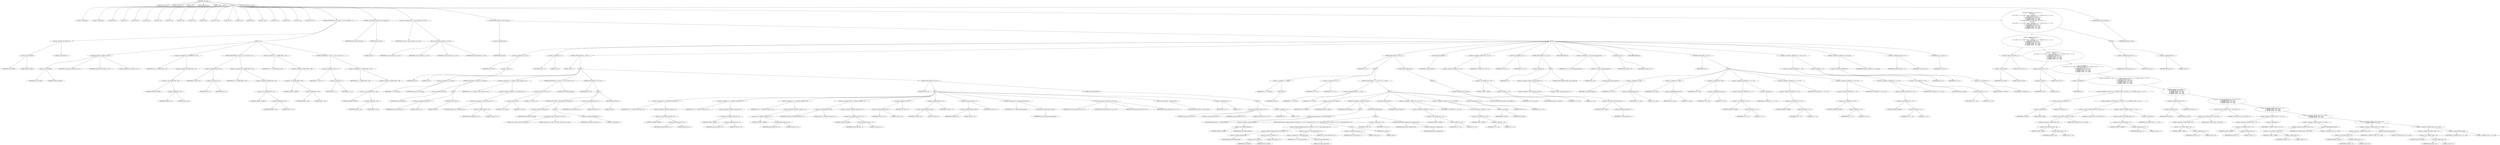 digraph cache_insert {  
"1000121" [label = "(METHOD,cache_insert)" ]
"1000122" [label = "(PARAM,const char *a1)" ]
"1000123" [label = "(PARAM,_DWORD *a2)" ]
"1000124" [label = "(PARAM,int a3)" ]
"1000125" [label = "(PARAM,unsigned int a4)" ]
"1000126" [label = "(PARAM,unsigned __int16 a5)" ]
"1000127" [label = "(BLOCK,,)" ]
"1000128" [label = "(LOCAL,v6: unsigned int)" ]
"1000129" [label = "(LOCAL,v7: unsigned int)" ]
"1000130" [label = "(LOCAL,result: int)" ]
"1000131" [label = "(LOCAL,v9: int)" ]
"1000132" [label = "(LOCAL,v10: int)" ]
"1000133" [label = "(LOCAL,v11: int)" ]
"1000134" [label = "(LOCAL,v12: int)" ]
"1000135" [label = "(LOCAL,v13: int)" ]
"1000136" [label = "(LOCAL,v14: int)" ]
"1000137" [label = "(LOCAL,v15: int)" ]
"1000138" [label = "(LOCAL,v16: int)" ]
"1000139" [label = "(LOCAL,v17: size_t)" ]
"1000140" [label = "(LOCAL,v18: int)" ]
"1000141" [label = "(LOCAL,v19: int)" ]
"1000142" [label = "(LOCAL,v20: int)" ]
"1000143" [label = "(LOCAL,v21: char *)" ]
"1000144" [label = "(LOCAL,v22: int)" ]
"1000145" [label = "(LOCAL,v23: int)" ]
"1000146" [label = "(LOCAL,v24: int)" ]
"1000147" [label = "(LOCAL,v26: int [ 4 ])" ]
"1000148" [label = "(CONTROL_STRUCTURE,if ( (a5 & 0x980) != 0 ),if ( (a5 & 0x980) != 0 ))" ]
"1000149" [label = "(<operator>.notEquals,(a5 & 0x980) != 0)" ]
"1000150" [label = "(<operator>.and,a5 & 0x980)" ]
"1000151" [label = "(IDENTIFIER,a5,a5 & 0x980)" ]
"1000152" [label = "(LITERAL,0x980,a5 & 0x980)" ]
"1000153" [label = "(LITERAL,0,(a5 & 0x980) != 0)" ]
"1000154" [label = "(BLOCK,,)" ]
"1000155" [label = "(log_query,log_query(a5 | 0x10000, a1, a2, 0))" ]
"1000156" [label = "(<operator>.or,a5 | 0x10000)" ]
"1000157" [label = "(IDENTIFIER,a5,a5 | 0x10000)" ]
"1000158" [label = "(LITERAL,0x10000,a5 | 0x10000)" ]
"1000159" [label = "(IDENTIFIER,a1,log_query(a5 | 0x10000, a1, a2, 0))" ]
"1000160" [label = "(IDENTIFIER,a2,log_query(a5 | 0x10000, a1, a2, 0))" ]
"1000161" [label = "(LITERAL,0,log_query(a5 | 0x10000, a1, a2, 0))" ]
"1000162" [label = "(<operator>.assignment,v6 = *(_DWORD *)(fbss + 252))" ]
"1000163" [label = "(IDENTIFIER,v6,v6 = *(_DWORD *)(fbss + 252))" ]
"1000164" [label = "(<operator>.indirection,*(_DWORD *)(fbss + 252))" ]
"1000165" [label = "(<operator>.cast,(_DWORD *)(fbss + 252))" ]
"1000166" [label = "(UNKNOWN,_DWORD *,_DWORD *)" ]
"1000167" [label = "(<operator>.addition,fbss + 252)" ]
"1000168" [label = "(IDENTIFIER,fbss,fbss + 252)" ]
"1000169" [label = "(LITERAL,252,fbss + 252)" ]
"1000170" [label = "(CONTROL_STRUCTURE,if ( v6 && v6 < a4 ),if ( v6 && v6 < a4 ))" ]
"1000171" [label = "(<operator>.logicalAnd,v6 && v6 < a4)" ]
"1000172" [label = "(IDENTIFIER,v6,v6 && v6 < a4)" ]
"1000173" [label = "(<operator>.lessThan,v6 < a4)" ]
"1000174" [label = "(IDENTIFIER,v6,v6 < a4)" ]
"1000175" [label = "(IDENTIFIER,a4,v6 < a4)" ]
"1000176" [label = "(<operator>.assignment,a4 = *(_DWORD *)(fbss + 252))" ]
"1000177" [label = "(IDENTIFIER,a4,a4 = *(_DWORD *)(fbss + 252))" ]
"1000178" [label = "(<operator>.indirection,*(_DWORD *)(fbss + 252))" ]
"1000179" [label = "(<operator>.cast,(_DWORD *)(fbss + 252))" ]
"1000180" [label = "(UNKNOWN,_DWORD *,_DWORD *)" ]
"1000181" [label = "(<operator>.addition,fbss + 252)" ]
"1000182" [label = "(IDENTIFIER,fbss,fbss + 252)" ]
"1000183" [label = "(LITERAL,252,fbss + 252)" ]
"1000184" [label = "(<operator>.assignment,v7 = *(_DWORD *)(fbss + 248))" ]
"1000185" [label = "(IDENTIFIER,v7,v7 = *(_DWORD *)(fbss + 248))" ]
"1000186" [label = "(<operator>.indirection,*(_DWORD *)(fbss + 248))" ]
"1000187" [label = "(<operator>.cast,(_DWORD *)(fbss + 248))" ]
"1000188" [label = "(UNKNOWN,_DWORD *,_DWORD *)" ]
"1000189" [label = "(<operator>.addition,fbss + 248)" ]
"1000190" [label = "(IDENTIFIER,fbss,fbss + 248)" ]
"1000191" [label = "(LITERAL,248,fbss + 248)" ]
"1000192" [label = "(CONTROL_STRUCTURE,if ( v7 && a4 < v7 ),if ( v7 && a4 < v7 ))" ]
"1000193" [label = "(<operator>.logicalAnd,v7 && a4 < v7)" ]
"1000194" [label = "(IDENTIFIER,v7,v7 && a4 < v7)" ]
"1000195" [label = "(<operator>.lessThan,a4 < v7)" ]
"1000196" [label = "(IDENTIFIER,a4,a4 < v7)" ]
"1000197" [label = "(IDENTIFIER,v7,a4 < v7)" ]
"1000198" [label = "(<operator>.assignment,a4 = *(_DWORD *)(fbss + 248))" ]
"1000199" [label = "(IDENTIFIER,a4,a4 = *(_DWORD *)(fbss + 248))" ]
"1000200" [label = "(<operator>.indirection,*(_DWORD *)(fbss + 248))" ]
"1000201" [label = "(<operator>.cast,(_DWORD *)(fbss + 248))" ]
"1000202" [label = "(UNKNOWN,_DWORD *,_DWORD *)" ]
"1000203" [label = "(<operator>.addition,fbss + 248)" ]
"1000204" [label = "(IDENTIFIER,fbss,fbss + 248)" ]
"1000205" [label = "(LITERAL,248,fbss + 248)" ]
"1000206" [label = "(CONTROL_STRUCTURE,if ( insert_error ),if ( insert_error ))" ]
"1000207" [label = "(IDENTIFIER,insert_error,if ( insert_error ))" ]
"1000208" [label = "(RETURN,return 0;,return 0;)" ]
"1000209" [label = "(LITERAL,0,return 0;)" ]
"1000210" [label = "(<operator>.assignment,result = cache_scan_free(a1, a2, a3, a5))" ]
"1000211" [label = "(IDENTIFIER,result,result = cache_scan_free(a1, a2, a3, a5))" ]
"1000212" [label = "(cache_scan_free,cache_scan_free(a1, a2, a3, a5))" ]
"1000213" [label = "(IDENTIFIER,a1,cache_scan_free(a1, a2, a3, a5))" ]
"1000214" [label = "(IDENTIFIER,a2,cache_scan_free(a1, a2, a3, a5))" ]
"1000215" [label = "(IDENTIFIER,a3,cache_scan_free(a1, a2, a3, a5))" ]
"1000216" [label = "(IDENTIFIER,a5,cache_scan_free(a1, a2, a3, a5))" ]
"1000217" [label = "(CONTROL_STRUCTURE,if ( !result ),if ( !result ))" ]
"1000218" [label = "(<operator>.logicalNot,!result)" ]
"1000219" [label = "(IDENTIFIER,result,!result)" ]
"1000220" [label = "(BLOCK,,)" ]
"1000221" [label = "(<operator>.assignment,v9 = a5 & 4)" ]
"1000222" [label = "(IDENTIFIER,v9,v9 = a5 & 4)" ]
"1000223" [label = "(<operator>.and,a5 & 4)" ]
"1000224" [label = "(IDENTIFIER,a5,a5 & 4)" ]
"1000225" [label = "(LITERAL,4,a5 & 4)" ]
"1000226" [label = "(<operator>.assignment,v10 = 0)" ]
"1000227" [label = "(IDENTIFIER,v10,v10 = 0)" ]
"1000228" [label = "(LITERAL,0,v10 = 0)" ]
"1000229" [label = "(CONTROL_STRUCTURE,while ( 1 ),while ( 1 ))" ]
"1000230" [label = "(LITERAL,1,while ( 1 ))" ]
"1000231" [label = "(BLOCK,,)" ]
"1000232" [label = "(<operator>.assignment,v11 = cache_tail)" ]
"1000233" [label = "(IDENTIFIER,v11,v11 = cache_tail)" ]
"1000234" [label = "(IDENTIFIER,cache_tail,v11 = cache_tail)" ]
"1000235" [label = "(CONTROL_STRUCTURE,if ( !cache_tail ),if ( !cache_tail ))" ]
"1000236" [label = "(<operator>.logicalNot,!cache_tail)" ]
"1000237" [label = "(IDENTIFIER,cache_tail,!cache_tail)" ]
"1000238" [label = "(BLOCK,,)" ]
"1000239" [label = "(<operator>.assignment,insert_error = 1)" ]
"1000240" [label = "(IDENTIFIER,insert_error,insert_error = 1)" ]
"1000241" [label = "(LITERAL,1,insert_error = 1)" ]
"1000242" [label = "(RETURN,return 0;,return 0;)" ]
"1000243" [label = "(LITERAL,0,return 0;)" ]
"1000244" [label = "(<operator>.assignment,v12 = *(unsigned __int16 *)(cache_tail + 36))" ]
"1000245" [label = "(IDENTIFIER,v12,v12 = *(unsigned __int16 *)(cache_tail + 36))" ]
"1000246" [label = "(<operator>.indirection,*(unsigned __int16 *)(cache_tail + 36))" ]
"1000247" [label = "(<operator>.cast,(unsigned __int16 *)(cache_tail + 36))" ]
"1000248" [label = "(UNKNOWN,unsigned __int16 *,unsigned __int16 *)" ]
"1000249" [label = "(<operator>.addition,cache_tail + 36)" ]
"1000250" [label = "(IDENTIFIER,cache_tail,cache_tail + 36)" ]
"1000251" [label = "(LITERAL,36,cache_tail + 36)" ]
"1000252" [label = "(CONTROL_STRUCTURE,if ( (v12 & 0xC) == 0 ),if ( (v12 & 0xC) == 0 ))" ]
"1000253" [label = "(<operator>.equals,(v12 & 0xC) == 0)" ]
"1000254" [label = "(<operator>.and,v12 & 0xC)" ]
"1000255" [label = "(IDENTIFIER,v12,v12 & 0xC)" ]
"1000256" [label = "(LITERAL,0xC,v12 & 0xC)" ]
"1000257" [label = "(LITERAL,0,(v12 & 0xC) == 0)" ]
"1000258" [label = "(CONTROL_STRUCTURE,break;,break;)" ]
"1000259" [label = "(CONTROL_STRUCTURE,if ( v10 ),if ( v10 ))" ]
"1000260" [label = "(IDENTIFIER,v10,if ( v10 ))" ]
"1000261" [label = "(BLOCK,,)" ]
"1000262" [label = "(CONTROL_STRUCTURE,if ( !warned_8286 ),if ( !warned_8286 ))" ]
"1000263" [label = "(<operator>.logicalNot,!warned_8286)" ]
"1000264" [label = "(IDENTIFIER,warned_8286,!warned_8286)" ]
"1000265" [label = "(BLOCK,,)" ]
"1000266" [label = "(my_syslog,my_syslog(3, \"Internal error in cache.\"))" ]
"1000267" [label = "(LITERAL,3,my_syslog(3, \"Internal error in cache.\"))" ]
"1000268" [label = "(LITERAL,\"Internal error in cache.\",my_syslog(3, \"Internal error in cache.\"))" ]
"1000269" [label = "(<operator>.assignment,warned_8286 = 1)" ]
"1000270" [label = "(IDENTIFIER,warned_8286,warned_8286 = 1)" ]
"1000271" [label = "(LITERAL,1,warned_8286 = 1)" ]
"1000272" [label = "(<operator>.assignment,insert_error = 1)" ]
"1000273" [label = "(IDENTIFIER,insert_error,insert_error = 1)" ]
"1000274" [label = "(LITERAL,1,insert_error = 1)" ]
"1000275" [label = "(RETURN,return 0;,return 0;)" ]
"1000276" [label = "(LITERAL,0,return 0;)" ]
"1000277" [label = "(CONTROL_STRUCTURE,if ( v9 ),if ( v9 ))" ]
"1000278" [label = "(IDENTIFIER,v9,if ( v9 ))" ]
"1000279" [label = "(BLOCK,,)" ]
"1000280" [label = "(<operator>.assignment,v13 = *(_DWORD *)(cache_tail + 16))" ]
"1000281" [label = "(IDENTIFIER,v13,v13 = *(_DWORD *)(cache_tail + 16))" ]
"1000282" [label = "(<operator>.indirection,*(_DWORD *)(cache_tail + 16))" ]
"1000283" [label = "(<operator>.cast,(_DWORD *)(cache_tail + 16))" ]
"1000284" [label = "(UNKNOWN,_DWORD *,_DWORD *)" ]
"1000285" [label = "(<operator>.addition,cache_tail + 16)" ]
"1000286" [label = "(IDENTIFIER,cache_tail,cache_tail + 16)" ]
"1000287" [label = "(LITERAL,16,cache_tail + 16)" ]
"1000288" [label = "(<operator>.assignment,v14 = *(_DWORD *)(cache_tail + 20))" ]
"1000289" [label = "(IDENTIFIER,v14,v14 = *(_DWORD *)(cache_tail + 20))" ]
"1000290" [label = "(<operator>.indirection,*(_DWORD *)(cache_tail + 20))" ]
"1000291" [label = "(<operator>.cast,(_DWORD *)(cache_tail + 20))" ]
"1000292" [label = "(UNKNOWN,_DWORD *,_DWORD *)" ]
"1000293" [label = "(<operator>.addition,cache_tail + 20)" ]
"1000294" [label = "(IDENTIFIER,cache_tail,cache_tail + 20)" ]
"1000295" [label = "(LITERAL,20,cache_tail + 20)" ]
"1000296" [label = "(<operator>.assignment,v15 = *(_DWORD *)(cache_tail + 24))" ]
"1000297" [label = "(IDENTIFIER,v15,v15 = *(_DWORD *)(cache_tail + 24))" ]
"1000298" [label = "(<operator>.indirection,*(_DWORD *)(cache_tail + 24))" ]
"1000299" [label = "(<operator>.cast,(_DWORD *)(cache_tail + 24))" ]
"1000300" [label = "(UNKNOWN,_DWORD *,_DWORD *)" ]
"1000301" [label = "(<operator>.addition,cache_tail + 24)" ]
"1000302" [label = "(IDENTIFIER,cache_tail,cache_tail + 24)" ]
"1000303" [label = "(LITERAL,24,cache_tail + 24)" ]
"1000304" [label = "(<operator>.assignment,v26[0] = *(_DWORD *)(cache_tail + 12))" ]
"1000305" [label = "(<operator>.indirectIndexAccess,v26[0])" ]
"1000306" [label = "(IDENTIFIER,v26,v26[0] = *(_DWORD *)(cache_tail + 12))" ]
"1000307" [label = "(LITERAL,0,v26[0] = *(_DWORD *)(cache_tail + 12))" ]
"1000308" [label = "(<operator>.indirection,*(_DWORD *)(cache_tail + 12))" ]
"1000309" [label = "(<operator>.cast,(_DWORD *)(cache_tail + 12))" ]
"1000310" [label = "(UNKNOWN,_DWORD *,_DWORD *)" ]
"1000311" [label = "(<operator>.addition,cache_tail + 12)" ]
"1000312" [label = "(IDENTIFIER,cache_tail,cache_tail + 12)" ]
"1000313" [label = "(LITERAL,12,cache_tail + 12)" ]
"1000314" [label = "(<operator>.assignment,v26[1] = v13)" ]
"1000315" [label = "(<operator>.indirectIndexAccess,v26[1])" ]
"1000316" [label = "(IDENTIFIER,v26,v26[1] = v13)" ]
"1000317" [label = "(LITERAL,1,v26[1] = v13)" ]
"1000318" [label = "(IDENTIFIER,v13,v26[1] = v13)" ]
"1000319" [label = "(<operator>.assignment,v26[2] = v14)" ]
"1000320" [label = "(<operator>.indirectIndexAccess,v26[2])" ]
"1000321" [label = "(IDENTIFIER,v26,v26[2] = v14)" ]
"1000322" [label = "(LITERAL,2,v26[2] = v14)" ]
"1000323" [label = "(IDENTIFIER,v14,v26[2] = v14)" ]
"1000324" [label = "(<operator>.assignment,v26[3] = v15)" ]
"1000325" [label = "(<operator>.indirectIndexAccess,v26[3])" ]
"1000326" [label = "(IDENTIFIER,v26,v26[3] = v15)" ]
"1000327" [label = "(LITERAL,3,v26[3] = v15)" ]
"1000328" [label = "(IDENTIFIER,v15,v26[3] = v15)" ]
"1000329" [label = "(<operator>.assignment,v16 = cache_get_name(cache_tail))" ]
"1000330" [label = "(IDENTIFIER,v16,v16 = cache_get_name(cache_tail))" ]
"1000331" [label = "(cache_get_name,cache_get_name(cache_tail))" ]
"1000332" [label = "(IDENTIFIER,cache_tail,cache_get_name(cache_tail))" ]
"1000333" [label = "(cache_scan_free,cache_scan_free(v16, v26, a3, v12))" ]
"1000334" [label = "(IDENTIFIER,v16,cache_scan_free(v16, v26, a3, v12))" ]
"1000335" [label = "(IDENTIFIER,v26,cache_scan_free(v16, v26, a3, v12))" ]
"1000336" [label = "(IDENTIFIER,a3,cache_scan_free(v16, v26, a3, v12))" ]
"1000337" [label = "(IDENTIFIER,v12,cache_scan_free(v16, v26, a3, v12))" ]
"1000338" [label = "(<operator>.preIncrement,++cache_live_freed)" ]
"1000339" [label = "(IDENTIFIER,cache_live_freed,++cache_live_freed)" ]
"1000340" [label = "(<operator>.assignment,v10 = 1)" ]
"1000341" [label = "(IDENTIFIER,v10,v10 = 1)" ]
"1000342" [label = "(LITERAL,1,v10 = 1)" ]
"1000343" [label = "(CONTROL_STRUCTURE,else,else)" ]
"1000344" [label = "(BLOCK,,)" ]
"1000345" [label = "(cache_scan_free,cache_scan_free(0, 0, a3, 0))" ]
"1000346" [label = "(LITERAL,0,cache_scan_free(0, 0, a3, 0))" ]
"1000347" [label = "(LITERAL,0,cache_scan_free(0, 0, a3, 0))" ]
"1000348" [label = "(IDENTIFIER,a3,cache_scan_free(0, 0, a3, 0))" ]
"1000349" [label = "(LITERAL,0,cache_scan_free(0, 0, a3, 0))" ]
"1000350" [label = "(<operator>.assignment,v9 = 1)" ]
"1000351" [label = "(IDENTIFIER,v9,v9 = 1)" ]
"1000352" [label = "(LITERAL,1,v9 = 1)" ]
"1000353" [label = "(CONTROL_STRUCTURE,if ( a1 ),if ( a1 ))" ]
"1000354" [label = "(IDENTIFIER,a1,if ( a1 ))" ]
"1000355" [label = "(BLOCK,,)" ]
"1000356" [label = "(<operator>.assignment,v17 = strlen(a1))" ]
"1000357" [label = "(IDENTIFIER,v17,v17 = strlen(a1))" ]
"1000358" [label = "(strlen,strlen(a1))" ]
"1000359" [label = "(IDENTIFIER,a1,strlen(a1))" ]
"1000360" [label = "(<operator>.assignment,v18 = v11)" ]
"1000361" [label = "(IDENTIFIER,v18,v18 = v11)" ]
"1000362" [label = "(IDENTIFIER,v11,v18 = v11)" ]
"1000363" [label = "(CONTROL_STRUCTURE,if ( v17 >= 0x32 ),if ( v17 >= 0x32 ))" ]
"1000364" [label = "(<operator>.greaterEqualsThan,v17 >= 0x32)" ]
"1000365" [label = "(IDENTIFIER,v17,v17 >= 0x32)" ]
"1000366" [label = "(LITERAL,0x32,v17 >= 0x32)" ]
"1000367" [label = "(BLOCK,,)" ]
"1000368" [label = "(<operator>.assignment,v19 = big_free)" ]
"1000369" [label = "(IDENTIFIER,v19,v19 = big_free)" ]
"1000370" [label = "(IDENTIFIER,big_free,v19 = big_free)" ]
"1000371" [label = "(CONTROL_STRUCTURE,if ( big_free ),if ( big_free ))" ]
"1000372" [label = "(IDENTIFIER,big_free,if ( big_free ))" ]
"1000373" [label = "(BLOCK,,)" ]
"1000374" [label = "(<operator>.assignment,big_free = *(_DWORD *)big_free)" ]
"1000375" [label = "(IDENTIFIER,big_free,big_free = *(_DWORD *)big_free)" ]
"1000376" [label = "(<operator>.indirection,*(_DWORD *)big_free)" ]
"1000377" [label = "(<operator>.cast,(_DWORD *)big_free)" ]
"1000378" [label = "(UNKNOWN,_DWORD *,_DWORD *)" ]
"1000379" [label = "(IDENTIFIER,big_free,(_DWORD *)big_free)" ]
"1000380" [label = "(CONTROL_STRUCTURE,else,else)" ]
"1000381" [label = "(BLOCK,,)" ]
"1000382" [label = "(CONTROL_STRUCTURE,if ( !bignames_left && (a5 & 0x5000) == 0 || (v19 = whine_malloc(1028)) == 0 ),if ( !bignames_left && (a5 & 0x5000) == 0 || (v19 = whine_malloc(1028)) == 0 ))" ]
"1000383" [label = "(<operator>.logicalOr,!bignames_left && (a5 & 0x5000) == 0 || (v19 = whine_malloc(1028)) == 0)" ]
"1000384" [label = "(<operator>.logicalAnd,!bignames_left && (a5 & 0x5000) == 0)" ]
"1000385" [label = "(<operator>.logicalNot,!bignames_left)" ]
"1000386" [label = "(IDENTIFIER,bignames_left,!bignames_left)" ]
"1000387" [label = "(<operator>.equals,(a5 & 0x5000) == 0)" ]
"1000388" [label = "(<operator>.and,a5 & 0x5000)" ]
"1000389" [label = "(IDENTIFIER,a5,a5 & 0x5000)" ]
"1000390" [label = "(LITERAL,0x5000,a5 & 0x5000)" ]
"1000391" [label = "(LITERAL,0,(a5 & 0x5000) == 0)" ]
"1000392" [label = "(<operator>.equals,(v19 = whine_malloc(1028)) == 0)" ]
"1000393" [label = "(<operator>.assignment,v19 = whine_malloc(1028))" ]
"1000394" [label = "(IDENTIFIER,v19,v19 = whine_malloc(1028))" ]
"1000395" [label = "(whine_malloc,whine_malloc(1028))" ]
"1000396" [label = "(LITERAL,1028,whine_malloc(1028))" ]
"1000397" [label = "(LITERAL,0,(v19 = whine_malloc(1028)) == 0)" ]
"1000398" [label = "(BLOCK,,)" ]
"1000399" [label = "(<operator>.assignment,insert_error = 1)" ]
"1000400" [label = "(IDENTIFIER,insert_error,insert_error = 1)" ]
"1000401" [label = "(LITERAL,1,insert_error = 1)" ]
"1000402" [label = "(RETURN,return 0;,return 0;)" ]
"1000403" [label = "(LITERAL,0,return 0;)" ]
"1000404" [label = "(<operator>.assignment,v18 = v11)" ]
"1000405" [label = "(IDENTIFIER,v18,v18 = v11)" ]
"1000406" [label = "(IDENTIFIER,v11,v18 = v11)" ]
"1000407" [label = "(CONTROL_STRUCTURE,if ( bignames_left ),if ( bignames_left ))" ]
"1000408" [label = "(IDENTIFIER,bignames_left,if ( bignames_left ))" ]
"1000409" [label = "(<operator>.preDecrement,--bignames_left)" ]
"1000410" [label = "(IDENTIFIER,bignames_left,--bignames_left)" ]
"1000411" [label = "(cache_unlink,cache_unlink(v18))" ]
"1000412" [label = "(IDENTIFIER,v18,cache_unlink(v18))" ]
"1000413" [label = "(<operator>.assignment,*(_DWORD *)(v11 + 40) = v19)" ]
"1000414" [label = "(<operator>.indirection,*(_DWORD *)(v11 + 40))" ]
"1000415" [label = "(<operator>.cast,(_DWORD *)(v11 + 40))" ]
"1000416" [label = "(UNKNOWN,_DWORD *,_DWORD *)" ]
"1000417" [label = "(<operator>.addition,v11 + 40)" ]
"1000418" [label = "(IDENTIFIER,v11,v11 + 40)" ]
"1000419" [label = "(LITERAL,40,v11 + 40)" ]
"1000420" [label = "(IDENTIFIER,v19,*(_DWORD *)(v11 + 40) = v19)" ]
"1000421" [label = "(<operator>.assignment,*(_WORD *)(v11 + 36) = a5 | 0x200)" ]
"1000422" [label = "(<operator>.indirection,*(_WORD *)(v11 + 36))" ]
"1000423" [label = "(<operator>.cast,(_WORD *)(v11 + 36))" ]
"1000424" [label = "(UNKNOWN,_WORD *,_WORD *)" ]
"1000425" [label = "(<operator>.addition,v11 + 36)" ]
"1000426" [label = "(IDENTIFIER,v11,v11 + 36)" ]
"1000427" [label = "(LITERAL,36,v11 + 36)" ]
"1000428" [label = "(<operator>.or,a5 | 0x200)" ]
"1000429" [label = "(IDENTIFIER,a5,a5 | 0x200)" ]
"1000430" [label = "(LITERAL,0x200,a5 | 0x200)" ]
"1000431" [label = "(<operator>.assignment,v20 = v11)" ]
"1000432" [label = "(IDENTIFIER,v20,v20 = v11)" ]
"1000433" [label = "(IDENTIFIER,v11,v20 = v11)" ]
"1000434" [label = "(CONTROL_STRUCTURE,goto LABEL_44;,goto LABEL_44;)" ]
"1000435" [label = "(CONTROL_STRUCTURE,else,else)" ]
"1000436" [label = "(BLOCK,,)" ]
"1000437" [label = "(<operator>.assignment,v18 = cache_tail)" ]
"1000438" [label = "(IDENTIFIER,v18,v18 = cache_tail)" ]
"1000439" [label = "(IDENTIFIER,cache_tail,v18 = cache_tail)" ]
"1000440" [label = "(cache_unlink,cache_unlink(v18))" ]
"1000441" [label = "(IDENTIFIER,v18,cache_unlink(v18))" ]
"1000442" [label = "(<operator>.assignment,*(_WORD *)(v11 + 36) = a5)" ]
"1000443" [label = "(<operator>.indirection,*(_WORD *)(v11 + 36))" ]
"1000444" [label = "(<operator>.cast,(_WORD *)(v11 + 36))" ]
"1000445" [label = "(UNKNOWN,_WORD *,_WORD *)" ]
"1000446" [label = "(<operator>.addition,v11 + 36)" ]
"1000447" [label = "(IDENTIFIER,v11,v11 + 36)" ]
"1000448" [label = "(LITERAL,36,v11 + 36)" ]
"1000449" [label = "(IDENTIFIER,a5,*(_WORD *)(v11 + 36) = a5)" ]
"1000450" [label = "(<operator>.assignment,v20 = v11)" ]
"1000451" [label = "(IDENTIFIER,v20,v20 = v11)" ]
"1000452" [label = "(IDENTIFIER,v11,v20 = v11)" ]
"1000453" [label = "(CONTROL_STRUCTURE,if ( !a1 ),if ( !a1 ))" ]
"1000454" [label = "(<operator>.logicalNot,!a1)" ]
"1000455" [label = "(IDENTIFIER,a1,!a1)" ]
"1000456" [label = "(BLOCK,,)" ]
"1000457" [label = "(<operator>.assignment,*(_BYTE *)cache_get_name(v11) = 0)" ]
"1000458" [label = "(<operator>.indirection,*(_BYTE *)cache_get_name(v11))" ]
"1000459" [label = "(<operator>.cast,(_BYTE *)cache_get_name(v11))" ]
"1000460" [label = "(UNKNOWN,_BYTE *,_BYTE *)" ]
"1000461" [label = "(cache_get_name,cache_get_name(v11))" ]
"1000462" [label = "(IDENTIFIER,v11,cache_get_name(v11))" ]
"1000463" [label = "(LITERAL,0,*(_BYTE *)cache_get_name(v11) = 0)" ]
"1000464" [label = "(CONTROL_STRUCTURE,goto LABEL_46;,goto LABEL_46;)" ]
"1000465" [label = "(JUMP_TARGET,LABEL_44)" ]
"1000466" [label = "(<operator>.assignment,v21 = (char *)cache_get_name(v20))" ]
"1000467" [label = "(IDENTIFIER,v21,v21 = (char *)cache_get_name(v20))" ]
"1000468" [label = "(<operator>.cast,(char *)cache_get_name(v20))" ]
"1000469" [label = "(UNKNOWN,char *,char *)" ]
"1000470" [label = "(cache_get_name,cache_get_name(v20))" ]
"1000471" [label = "(IDENTIFIER,v20,cache_get_name(v20))" ]
"1000472" [label = "(strcpy,strcpy(v21, a1))" ]
"1000473" [label = "(IDENTIFIER,v21,strcpy(v21, a1))" ]
"1000474" [label = "(IDENTIFIER,a1,strcpy(v21, a1))" ]
"1000475" [label = "(JUMP_TARGET,LABEL_46)" ]
"1000476" [label = "(CONTROL_STRUCTURE,if ( a2 ),if ( a2 ))" ]
"1000477" [label = "(IDENTIFIER,a2,if ( a2 ))" ]
"1000478" [label = "(BLOCK,,)" ]
"1000479" [label = "(<operator>.assignment,v22 = a2[1])" ]
"1000480" [label = "(IDENTIFIER,v22,v22 = a2[1])" ]
"1000481" [label = "(<operator>.indirectIndexAccess,a2[1])" ]
"1000482" [label = "(IDENTIFIER,a2,v22 = a2[1])" ]
"1000483" [label = "(LITERAL,1,v22 = a2[1])" ]
"1000484" [label = "(<operator>.assignment,v23 = a2[2])" ]
"1000485" [label = "(IDENTIFIER,v23,v23 = a2[2])" ]
"1000486" [label = "(<operator>.indirectIndexAccess,a2[2])" ]
"1000487" [label = "(IDENTIFIER,a2,v23 = a2[2])" ]
"1000488" [label = "(LITERAL,2,v23 = a2[2])" ]
"1000489" [label = "(<operator>.assignment,v24 = a2[3])" ]
"1000490" [label = "(IDENTIFIER,v24,v24 = a2[3])" ]
"1000491" [label = "(<operator>.indirectIndexAccess,a2[3])" ]
"1000492" [label = "(IDENTIFIER,a2,v24 = a2[3])" ]
"1000493" [label = "(LITERAL,3,v24 = a2[3])" ]
"1000494" [label = "(<operator>.assignment,*(_DWORD *)(v11 + 12) = *a2)" ]
"1000495" [label = "(<operator>.indirection,*(_DWORD *)(v11 + 12))" ]
"1000496" [label = "(<operator>.cast,(_DWORD *)(v11 + 12))" ]
"1000497" [label = "(UNKNOWN,_DWORD *,_DWORD *)" ]
"1000498" [label = "(<operator>.addition,v11 + 12)" ]
"1000499" [label = "(IDENTIFIER,v11,v11 + 12)" ]
"1000500" [label = "(LITERAL,12,v11 + 12)" ]
"1000501" [label = "(<operator>.indirection,*a2)" ]
"1000502" [label = "(IDENTIFIER,a2,*(_DWORD *)(v11 + 12) = *a2)" ]
"1000503" [label = "(<operator>.assignment,*(_DWORD *)(v11 + 16) = v22)" ]
"1000504" [label = "(<operator>.indirection,*(_DWORD *)(v11 + 16))" ]
"1000505" [label = "(<operator>.cast,(_DWORD *)(v11 + 16))" ]
"1000506" [label = "(UNKNOWN,_DWORD *,_DWORD *)" ]
"1000507" [label = "(<operator>.addition,v11 + 16)" ]
"1000508" [label = "(IDENTIFIER,v11,v11 + 16)" ]
"1000509" [label = "(LITERAL,16,v11 + 16)" ]
"1000510" [label = "(IDENTIFIER,v22,*(_DWORD *)(v11 + 16) = v22)" ]
"1000511" [label = "(<operator>.assignment,*(_DWORD *)(v11 + 20) = v23)" ]
"1000512" [label = "(<operator>.indirection,*(_DWORD *)(v11 + 20))" ]
"1000513" [label = "(<operator>.cast,(_DWORD *)(v11 + 20))" ]
"1000514" [label = "(UNKNOWN,_DWORD *,_DWORD *)" ]
"1000515" [label = "(<operator>.addition,v11 + 20)" ]
"1000516" [label = "(IDENTIFIER,v11,v11 + 20)" ]
"1000517" [label = "(LITERAL,20,v11 + 20)" ]
"1000518" [label = "(IDENTIFIER,v23,*(_DWORD *)(v11 + 20) = v23)" ]
"1000519" [label = "(<operator>.assignment,*(_DWORD *)(v11 + 24) = v24)" ]
"1000520" [label = "(<operator>.indirection,*(_DWORD *)(v11 + 24))" ]
"1000521" [label = "(<operator>.cast,(_DWORD *)(v11 + 24))" ]
"1000522" [label = "(UNKNOWN,_DWORD *,_DWORD *)" ]
"1000523" [label = "(<operator>.addition,v11 + 24)" ]
"1000524" [label = "(IDENTIFIER,v11,v11 + 24)" ]
"1000525" [label = "(LITERAL,24,v11 + 24)" ]
"1000526" [label = "(IDENTIFIER,v24,*(_DWORD *)(v11 + 24) = v24)" ]
"1000527" [label = "(<operator>.assignment,*(_DWORD *)(v11 + 28) = a4 + a3)" ]
"1000528" [label = "(<operator>.indirection,*(_DWORD *)(v11 + 28))" ]
"1000529" [label = "(<operator>.cast,(_DWORD *)(v11 + 28))" ]
"1000530" [label = "(UNKNOWN,_DWORD *,_DWORD *)" ]
"1000531" [label = "(<operator>.addition,v11 + 28)" ]
"1000532" [label = "(IDENTIFIER,v11,v11 + 28)" ]
"1000533" [label = "(LITERAL,28,v11 + 28)" ]
"1000534" [label = "(<operator>.addition,a4 + a3)" ]
"1000535" [label = "(IDENTIFIER,a4,a4 + a3)" ]
"1000536" [label = "(IDENTIFIER,a3,a4 + a3)" ]
"1000537" [label = "(<operator>.assignment,*(_DWORD *)v11 = new_chain)" ]
"1000538" [label = "(<operator>.indirection,*(_DWORD *)v11)" ]
"1000539" [label = "(<operator>.cast,(_DWORD *)v11)" ]
"1000540" [label = "(UNKNOWN,_DWORD *,_DWORD *)" ]
"1000541" [label = "(IDENTIFIER,v11,(_DWORD *)v11)" ]
"1000542" [label = "(IDENTIFIER,new_chain,*(_DWORD *)v11 = new_chain)" ]
"1000543" [label = "(<operator>.assignment,new_chain = v11)" ]
"1000544" [label = "(IDENTIFIER,new_chain,new_chain = v11)" ]
"1000545" [label = "(IDENTIFIER,v11,new_chain = v11)" ]
"1000546" [label = "(RETURN,return v11;,return v11;)" ]
"1000547" [label = "(IDENTIFIER,v11,return v11;)" ]
"1000548" [label = "(CONTROL_STRUCTURE,if ( (a5 & 0x180) == 0\n    || (a5 & 8) == 0\n    || !a2\n    || ((a5 & 0x80) == 0 || (*(_WORD *)(result + 36) & 0x80) == 0 || *(_DWORD *)(result + 12) != *a2)\n    && ((a5 & 0x100) == 0\n     || (*(_WORD *)(result + 36) & 0x100) == 0\n     || *(_DWORD *)(result + 12) != *a2\n     || *(_DWORD *)(result + 16) != a2[1]\n     || *(_DWORD *)(result + 20) != a2[2]\n     || *(_DWORD *)(result + 24) != a2[3]) ),if ( (a5 & 0x180) == 0\n    || (a5 & 8) == 0\n    || !a2\n    || ((a5 & 0x80) == 0 || (*(_WORD *)(result + 36) & 0x80) == 0 || *(_DWORD *)(result + 12) != *a2)\n    && ((a5 & 0x100) == 0\n     || (*(_WORD *)(result + 36) & 0x100) == 0\n     || *(_DWORD *)(result + 12) != *a2\n     || *(_DWORD *)(result + 16) != a2[1]\n     || *(_DWORD *)(result + 20) != a2[2]\n     || *(_DWORD *)(result + 24) != a2[3]) ))" ]
"1000549" [label = "(<operator>.logicalOr,(a5 & 0x180) == 0\n    || (a5 & 8) == 0\n    || !a2\n    || ((a5 & 0x80) == 0 || (*(_WORD *)(result + 36) & 0x80) == 0 || *(_DWORD *)(result + 12) != *a2)\n    && ((a5 & 0x100) == 0\n     || (*(_WORD *)(result + 36) & 0x100) == 0\n     || *(_DWORD *)(result + 12) != *a2\n     || *(_DWORD *)(result + 16) != a2[1]\n     || *(_DWORD *)(result + 20) != a2[2]\n     || *(_DWORD *)(result + 24) != a2[3]))" ]
"1000550" [label = "(<operator>.equals,(a5 & 0x180) == 0)" ]
"1000551" [label = "(<operator>.and,a5 & 0x180)" ]
"1000552" [label = "(IDENTIFIER,a5,a5 & 0x180)" ]
"1000553" [label = "(LITERAL,0x180,a5 & 0x180)" ]
"1000554" [label = "(LITERAL,0,(a5 & 0x180) == 0)" ]
"1000555" [label = "(<operator>.logicalOr,(a5 & 8) == 0\n    || !a2\n    || ((a5 & 0x80) == 0 || (*(_WORD *)(result + 36) & 0x80) == 0 || *(_DWORD *)(result + 12) != *a2)\n    && ((a5 & 0x100) == 0\n     || (*(_WORD *)(result + 36) & 0x100) == 0\n     || *(_DWORD *)(result + 12) != *a2\n     || *(_DWORD *)(result + 16) != a2[1]\n     || *(_DWORD *)(result + 20) != a2[2]\n     || *(_DWORD *)(result + 24) != a2[3]))" ]
"1000556" [label = "(<operator>.equals,(a5 & 8) == 0)" ]
"1000557" [label = "(<operator>.and,a5 & 8)" ]
"1000558" [label = "(IDENTIFIER,a5,a5 & 8)" ]
"1000559" [label = "(LITERAL,8,a5 & 8)" ]
"1000560" [label = "(LITERAL,0,(a5 & 8) == 0)" ]
"1000561" [label = "(<operator>.logicalOr,!a2\n    || ((a5 & 0x80) == 0 || (*(_WORD *)(result + 36) & 0x80) == 0 || *(_DWORD *)(result + 12) != *a2)\n    && ((a5 & 0x100) == 0\n     || (*(_WORD *)(result + 36) & 0x100) == 0\n     || *(_DWORD *)(result + 12) != *a2\n     || *(_DWORD *)(result + 16) != a2[1]\n     || *(_DWORD *)(result + 20) != a2[2]\n     || *(_DWORD *)(result + 24) != a2[3]))" ]
"1000562" [label = "(<operator>.logicalNot,!a2)" ]
"1000563" [label = "(IDENTIFIER,a2,!a2)" ]
"1000564" [label = "(<operator>.logicalAnd,((a5 & 0x80) == 0 || (*(_WORD *)(result + 36) & 0x80) == 0 || *(_DWORD *)(result + 12) != *a2)\n    && ((a5 & 0x100) == 0\n     || (*(_WORD *)(result + 36) & 0x100) == 0\n     || *(_DWORD *)(result + 12) != *a2\n     || *(_DWORD *)(result + 16) != a2[1]\n     || *(_DWORD *)(result + 20) != a2[2]\n     || *(_DWORD *)(result + 24) != a2[3]))" ]
"1000565" [label = "(<operator>.logicalOr,(a5 & 0x80) == 0 || (*(_WORD *)(result + 36) & 0x80) == 0 || *(_DWORD *)(result + 12) != *a2)" ]
"1000566" [label = "(<operator>.equals,(a5 & 0x80) == 0)" ]
"1000567" [label = "(<operator>.and,a5 & 0x80)" ]
"1000568" [label = "(IDENTIFIER,a5,a5 & 0x80)" ]
"1000569" [label = "(LITERAL,0x80,a5 & 0x80)" ]
"1000570" [label = "(LITERAL,0,(a5 & 0x80) == 0)" ]
"1000571" [label = "(<operator>.logicalOr,(*(_WORD *)(result + 36) & 0x80) == 0 || *(_DWORD *)(result + 12) != *a2)" ]
"1000572" [label = "(<operator>.equals,(*(_WORD *)(result + 36) & 0x80) == 0)" ]
"1000573" [label = "(<operator>.and,*(_WORD *)(result + 36) & 0x80)" ]
"1000574" [label = "(<operator>.indirection,*(_WORD *)(result + 36))" ]
"1000575" [label = "(<operator>.cast,(_WORD *)(result + 36))" ]
"1000576" [label = "(UNKNOWN,_WORD *,_WORD *)" ]
"1000577" [label = "(<operator>.addition,result + 36)" ]
"1000578" [label = "(IDENTIFIER,result,result + 36)" ]
"1000579" [label = "(LITERAL,36,result + 36)" ]
"1000580" [label = "(LITERAL,0x80,*(_WORD *)(result + 36) & 0x80)" ]
"1000581" [label = "(LITERAL,0,(*(_WORD *)(result + 36) & 0x80) == 0)" ]
"1000582" [label = "(<operator>.notEquals,*(_DWORD *)(result + 12) != *a2)" ]
"1000583" [label = "(<operator>.indirection,*(_DWORD *)(result + 12))" ]
"1000584" [label = "(<operator>.cast,(_DWORD *)(result + 12))" ]
"1000585" [label = "(UNKNOWN,_DWORD *,_DWORD *)" ]
"1000586" [label = "(<operator>.addition,result + 12)" ]
"1000587" [label = "(IDENTIFIER,result,result + 12)" ]
"1000588" [label = "(LITERAL,12,result + 12)" ]
"1000589" [label = "(<operator>.indirection,*a2)" ]
"1000590" [label = "(IDENTIFIER,a2,*(_DWORD *)(result + 12) != *a2)" ]
"1000591" [label = "(<operator>.logicalOr,(a5 & 0x100) == 0\n     || (*(_WORD *)(result + 36) & 0x100) == 0\n     || *(_DWORD *)(result + 12) != *a2\n     || *(_DWORD *)(result + 16) != a2[1]\n     || *(_DWORD *)(result + 20) != a2[2]\n     || *(_DWORD *)(result + 24) != a2[3])" ]
"1000592" [label = "(<operator>.equals,(a5 & 0x100) == 0)" ]
"1000593" [label = "(<operator>.and,a5 & 0x100)" ]
"1000594" [label = "(IDENTIFIER,a5,a5 & 0x100)" ]
"1000595" [label = "(LITERAL,0x100,a5 & 0x100)" ]
"1000596" [label = "(LITERAL,0,(a5 & 0x100) == 0)" ]
"1000597" [label = "(<operator>.logicalOr,(*(_WORD *)(result + 36) & 0x100) == 0\n     || *(_DWORD *)(result + 12) != *a2\n     || *(_DWORD *)(result + 16) != a2[1]\n     || *(_DWORD *)(result + 20) != a2[2]\n     || *(_DWORD *)(result + 24) != a2[3])" ]
"1000598" [label = "(<operator>.equals,(*(_WORD *)(result + 36) & 0x100) == 0)" ]
"1000599" [label = "(<operator>.and,*(_WORD *)(result + 36) & 0x100)" ]
"1000600" [label = "(<operator>.indirection,*(_WORD *)(result + 36))" ]
"1000601" [label = "(<operator>.cast,(_WORD *)(result + 36))" ]
"1000602" [label = "(UNKNOWN,_WORD *,_WORD *)" ]
"1000603" [label = "(<operator>.addition,result + 36)" ]
"1000604" [label = "(IDENTIFIER,result,result + 36)" ]
"1000605" [label = "(LITERAL,36,result + 36)" ]
"1000606" [label = "(LITERAL,0x100,*(_WORD *)(result + 36) & 0x100)" ]
"1000607" [label = "(LITERAL,0,(*(_WORD *)(result + 36) & 0x100) == 0)" ]
"1000608" [label = "(<operator>.logicalOr,*(_DWORD *)(result + 12) != *a2\n     || *(_DWORD *)(result + 16) != a2[1]\n     || *(_DWORD *)(result + 20) != a2[2]\n     || *(_DWORD *)(result + 24) != a2[3])" ]
"1000609" [label = "(<operator>.notEquals,*(_DWORD *)(result + 12) != *a2)" ]
"1000610" [label = "(<operator>.indirection,*(_DWORD *)(result + 12))" ]
"1000611" [label = "(<operator>.cast,(_DWORD *)(result + 12))" ]
"1000612" [label = "(UNKNOWN,_DWORD *,_DWORD *)" ]
"1000613" [label = "(<operator>.addition,result + 12)" ]
"1000614" [label = "(IDENTIFIER,result,result + 12)" ]
"1000615" [label = "(LITERAL,12,result + 12)" ]
"1000616" [label = "(<operator>.indirection,*a2)" ]
"1000617" [label = "(IDENTIFIER,a2,*(_DWORD *)(result + 12) != *a2)" ]
"1000618" [label = "(<operator>.logicalOr,*(_DWORD *)(result + 16) != a2[1]\n     || *(_DWORD *)(result + 20) != a2[2]\n     || *(_DWORD *)(result + 24) != a2[3])" ]
"1000619" [label = "(<operator>.notEquals,*(_DWORD *)(result + 16) != a2[1])" ]
"1000620" [label = "(<operator>.indirection,*(_DWORD *)(result + 16))" ]
"1000621" [label = "(<operator>.cast,(_DWORD *)(result + 16))" ]
"1000622" [label = "(UNKNOWN,_DWORD *,_DWORD *)" ]
"1000623" [label = "(<operator>.addition,result + 16)" ]
"1000624" [label = "(IDENTIFIER,result,result + 16)" ]
"1000625" [label = "(LITERAL,16,result + 16)" ]
"1000626" [label = "(<operator>.indirectIndexAccess,a2[1])" ]
"1000627" [label = "(IDENTIFIER,a2,*(_DWORD *)(result + 16) != a2[1])" ]
"1000628" [label = "(LITERAL,1,*(_DWORD *)(result + 16) != a2[1])" ]
"1000629" [label = "(<operator>.logicalOr,*(_DWORD *)(result + 20) != a2[2]\n     || *(_DWORD *)(result + 24) != a2[3])" ]
"1000630" [label = "(<operator>.notEquals,*(_DWORD *)(result + 20) != a2[2])" ]
"1000631" [label = "(<operator>.indirection,*(_DWORD *)(result + 20))" ]
"1000632" [label = "(<operator>.cast,(_DWORD *)(result + 20))" ]
"1000633" [label = "(UNKNOWN,_DWORD *,_DWORD *)" ]
"1000634" [label = "(<operator>.addition,result + 20)" ]
"1000635" [label = "(IDENTIFIER,result,result + 20)" ]
"1000636" [label = "(LITERAL,20,result + 20)" ]
"1000637" [label = "(<operator>.indirectIndexAccess,a2[2])" ]
"1000638" [label = "(IDENTIFIER,a2,*(_DWORD *)(result + 20) != a2[2])" ]
"1000639" [label = "(LITERAL,2,*(_DWORD *)(result + 20) != a2[2])" ]
"1000640" [label = "(<operator>.notEquals,*(_DWORD *)(result + 24) != a2[3])" ]
"1000641" [label = "(<operator>.indirection,*(_DWORD *)(result + 24))" ]
"1000642" [label = "(<operator>.cast,(_DWORD *)(result + 24))" ]
"1000643" [label = "(UNKNOWN,_DWORD *,_DWORD *)" ]
"1000644" [label = "(<operator>.addition,result + 24)" ]
"1000645" [label = "(IDENTIFIER,result,result + 24)" ]
"1000646" [label = "(LITERAL,24,result + 24)" ]
"1000647" [label = "(<operator>.indirectIndexAccess,a2[3])" ]
"1000648" [label = "(IDENTIFIER,a2,*(_DWORD *)(result + 24) != a2[3])" ]
"1000649" [label = "(LITERAL,3,*(_DWORD *)(result + 24) != a2[3])" ]
"1000650" [label = "(BLOCK,,)" ]
"1000651" [label = "(<operator>.assignment,insert_error = 1)" ]
"1000652" [label = "(IDENTIFIER,insert_error,insert_error = 1)" ]
"1000653" [label = "(LITERAL,1,insert_error = 1)" ]
"1000654" [label = "(<operator>.assignment,result = 0)" ]
"1000655" [label = "(IDENTIFIER,result,result = 0)" ]
"1000656" [label = "(LITERAL,0,result = 0)" ]
"1000657" [label = "(RETURN,return result;,return result;)" ]
"1000658" [label = "(IDENTIFIER,result,return result;)" ]
"1000659" [label = "(METHOD_RETURN,int __fastcall)" ]
  "1000121" -> "1000122" 
  "1000121" -> "1000123" 
  "1000121" -> "1000124" 
  "1000121" -> "1000125" 
  "1000121" -> "1000126" 
  "1000121" -> "1000127" 
  "1000121" -> "1000659" 
  "1000127" -> "1000128" 
  "1000127" -> "1000129" 
  "1000127" -> "1000130" 
  "1000127" -> "1000131" 
  "1000127" -> "1000132" 
  "1000127" -> "1000133" 
  "1000127" -> "1000134" 
  "1000127" -> "1000135" 
  "1000127" -> "1000136" 
  "1000127" -> "1000137" 
  "1000127" -> "1000138" 
  "1000127" -> "1000139" 
  "1000127" -> "1000140" 
  "1000127" -> "1000141" 
  "1000127" -> "1000142" 
  "1000127" -> "1000143" 
  "1000127" -> "1000144" 
  "1000127" -> "1000145" 
  "1000127" -> "1000146" 
  "1000127" -> "1000147" 
  "1000127" -> "1000148" 
  "1000127" -> "1000206" 
  "1000127" -> "1000210" 
  "1000127" -> "1000217" 
  "1000127" -> "1000548" 
  "1000127" -> "1000657" 
  "1000148" -> "1000149" 
  "1000148" -> "1000154" 
  "1000149" -> "1000150" 
  "1000149" -> "1000153" 
  "1000150" -> "1000151" 
  "1000150" -> "1000152" 
  "1000154" -> "1000155" 
  "1000154" -> "1000162" 
  "1000154" -> "1000170" 
  "1000154" -> "1000184" 
  "1000154" -> "1000192" 
  "1000155" -> "1000156" 
  "1000155" -> "1000159" 
  "1000155" -> "1000160" 
  "1000155" -> "1000161" 
  "1000156" -> "1000157" 
  "1000156" -> "1000158" 
  "1000162" -> "1000163" 
  "1000162" -> "1000164" 
  "1000164" -> "1000165" 
  "1000165" -> "1000166" 
  "1000165" -> "1000167" 
  "1000167" -> "1000168" 
  "1000167" -> "1000169" 
  "1000170" -> "1000171" 
  "1000170" -> "1000176" 
  "1000171" -> "1000172" 
  "1000171" -> "1000173" 
  "1000173" -> "1000174" 
  "1000173" -> "1000175" 
  "1000176" -> "1000177" 
  "1000176" -> "1000178" 
  "1000178" -> "1000179" 
  "1000179" -> "1000180" 
  "1000179" -> "1000181" 
  "1000181" -> "1000182" 
  "1000181" -> "1000183" 
  "1000184" -> "1000185" 
  "1000184" -> "1000186" 
  "1000186" -> "1000187" 
  "1000187" -> "1000188" 
  "1000187" -> "1000189" 
  "1000189" -> "1000190" 
  "1000189" -> "1000191" 
  "1000192" -> "1000193" 
  "1000192" -> "1000198" 
  "1000193" -> "1000194" 
  "1000193" -> "1000195" 
  "1000195" -> "1000196" 
  "1000195" -> "1000197" 
  "1000198" -> "1000199" 
  "1000198" -> "1000200" 
  "1000200" -> "1000201" 
  "1000201" -> "1000202" 
  "1000201" -> "1000203" 
  "1000203" -> "1000204" 
  "1000203" -> "1000205" 
  "1000206" -> "1000207" 
  "1000206" -> "1000208" 
  "1000208" -> "1000209" 
  "1000210" -> "1000211" 
  "1000210" -> "1000212" 
  "1000212" -> "1000213" 
  "1000212" -> "1000214" 
  "1000212" -> "1000215" 
  "1000212" -> "1000216" 
  "1000217" -> "1000218" 
  "1000217" -> "1000220" 
  "1000218" -> "1000219" 
  "1000220" -> "1000221" 
  "1000220" -> "1000226" 
  "1000220" -> "1000229" 
  "1000220" -> "1000353" 
  "1000220" -> "1000440" 
  "1000220" -> "1000442" 
  "1000220" -> "1000450" 
  "1000220" -> "1000453" 
  "1000220" -> "1000465" 
  "1000220" -> "1000466" 
  "1000220" -> "1000472" 
  "1000220" -> "1000475" 
  "1000220" -> "1000476" 
  "1000220" -> "1000527" 
  "1000220" -> "1000537" 
  "1000220" -> "1000543" 
  "1000220" -> "1000546" 
  "1000221" -> "1000222" 
  "1000221" -> "1000223" 
  "1000223" -> "1000224" 
  "1000223" -> "1000225" 
  "1000226" -> "1000227" 
  "1000226" -> "1000228" 
  "1000229" -> "1000230" 
  "1000229" -> "1000231" 
  "1000231" -> "1000232" 
  "1000231" -> "1000235" 
  "1000231" -> "1000244" 
  "1000231" -> "1000252" 
  "1000231" -> "1000259" 
  "1000231" -> "1000277" 
  "1000232" -> "1000233" 
  "1000232" -> "1000234" 
  "1000235" -> "1000236" 
  "1000235" -> "1000238" 
  "1000236" -> "1000237" 
  "1000238" -> "1000239" 
  "1000238" -> "1000242" 
  "1000239" -> "1000240" 
  "1000239" -> "1000241" 
  "1000242" -> "1000243" 
  "1000244" -> "1000245" 
  "1000244" -> "1000246" 
  "1000246" -> "1000247" 
  "1000247" -> "1000248" 
  "1000247" -> "1000249" 
  "1000249" -> "1000250" 
  "1000249" -> "1000251" 
  "1000252" -> "1000253" 
  "1000252" -> "1000258" 
  "1000253" -> "1000254" 
  "1000253" -> "1000257" 
  "1000254" -> "1000255" 
  "1000254" -> "1000256" 
  "1000259" -> "1000260" 
  "1000259" -> "1000261" 
  "1000261" -> "1000262" 
  "1000261" -> "1000272" 
  "1000261" -> "1000275" 
  "1000262" -> "1000263" 
  "1000262" -> "1000265" 
  "1000263" -> "1000264" 
  "1000265" -> "1000266" 
  "1000265" -> "1000269" 
  "1000266" -> "1000267" 
  "1000266" -> "1000268" 
  "1000269" -> "1000270" 
  "1000269" -> "1000271" 
  "1000272" -> "1000273" 
  "1000272" -> "1000274" 
  "1000275" -> "1000276" 
  "1000277" -> "1000278" 
  "1000277" -> "1000279" 
  "1000277" -> "1000343" 
  "1000279" -> "1000280" 
  "1000279" -> "1000288" 
  "1000279" -> "1000296" 
  "1000279" -> "1000304" 
  "1000279" -> "1000314" 
  "1000279" -> "1000319" 
  "1000279" -> "1000324" 
  "1000279" -> "1000329" 
  "1000279" -> "1000333" 
  "1000279" -> "1000338" 
  "1000279" -> "1000340" 
  "1000280" -> "1000281" 
  "1000280" -> "1000282" 
  "1000282" -> "1000283" 
  "1000283" -> "1000284" 
  "1000283" -> "1000285" 
  "1000285" -> "1000286" 
  "1000285" -> "1000287" 
  "1000288" -> "1000289" 
  "1000288" -> "1000290" 
  "1000290" -> "1000291" 
  "1000291" -> "1000292" 
  "1000291" -> "1000293" 
  "1000293" -> "1000294" 
  "1000293" -> "1000295" 
  "1000296" -> "1000297" 
  "1000296" -> "1000298" 
  "1000298" -> "1000299" 
  "1000299" -> "1000300" 
  "1000299" -> "1000301" 
  "1000301" -> "1000302" 
  "1000301" -> "1000303" 
  "1000304" -> "1000305" 
  "1000304" -> "1000308" 
  "1000305" -> "1000306" 
  "1000305" -> "1000307" 
  "1000308" -> "1000309" 
  "1000309" -> "1000310" 
  "1000309" -> "1000311" 
  "1000311" -> "1000312" 
  "1000311" -> "1000313" 
  "1000314" -> "1000315" 
  "1000314" -> "1000318" 
  "1000315" -> "1000316" 
  "1000315" -> "1000317" 
  "1000319" -> "1000320" 
  "1000319" -> "1000323" 
  "1000320" -> "1000321" 
  "1000320" -> "1000322" 
  "1000324" -> "1000325" 
  "1000324" -> "1000328" 
  "1000325" -> "1000326" 
  "1000325" -> "1000327" 
  "1000329" -> "1000330" 
  "1000329" -> "1000331" 
  "1000331" -> "1000332" 
  "1000333" -> "1000334" 
  "1000333" -> "1000335" 
  "1000333" -> "1000336" 
  "1000333" -> "1000337" 
  "1000338" -> "1000339" 
  "1000340" -> "1000341" 
  "1000340" -> "1000342" 
  "1000343" -> "1000344" 
  "1000344" -> "1000345" 
  "1000344" -> "1000350" 
  "1000345" -> "1000346" 
  "1000345" -> "1000347" 
  "1000345" -> "1000348" 
  "1000345" -> "1000349" 
  "1000350" -> "1000351" 
  "1000350" -> "1000352" 
  "1000353" -> "1000354" 
  "1000353" -> "1000355" 
  "1000353" -> "1000435" 
  "1000355" -> "1000356" 
  "1000355" -> "1000360" 
  "1000355" -> "1000363" 
  "1000356" -> "1000357" 
  "1000356" -> "1000358" 
  "1000358" -> "1000359" 
  "1000360" -> "1000361" 
  "1000360" -> "1000362" 
  "1000363" -> "1000364" 
  "1000363" -> "1000367" 
  "1000364" -> "1000365" 
  "1000364" -> "1000366" 
  "1000367" -> "1000368" 
  "1000367" -> "1000371" 
  "1000367" -> "1000411" 
  "1000367" -> "1000413" 
  "1000367" -> "1000421" 
  "1000367" -> "1000431" 
  "1000367" -> "1000434" 
  "1000368" -> "1000369" 
  "1000368" -> "1000370" 
  "1000371" -> "1000372" 
  "1000371" -> "1000373" 
  "1000371" -> "1000380" 
  "1000373" -> "1000374" 
  "1000374" -> "1000375" 
  "1000374" -> "1000376" 
  "1000376" -> "1000377" 
  "1000377" -> "1000378" 
  "1000377" -> "1000379" 
  "1000380" -> "1000381" 
  "1000381" -> "1000382" 
  "1000381" -> "1000404" 
  "1000381" -> "1000407" 
  "1000382" -> "1000383" 
  "1000382" -> "1000398" 
  "1000383" -> "1000384" 
  "1000383" -> "1000392" 
  "1000384" -> "1000385" 
  "1000384" -> "1000387" 
  "1000385" -> "1000386" 
  "1000387" -> "1000388" 
  "1000387" -> "1000391" 
  "1000388" -> "1000389" 
  "1000388" -> "1000390" 
  "1000392" -> "1000393" 
  "1000392" -> "1000397" 
  "1000393" -> "1000394" 
  "1000393" -> "1000395" 
  "1000395" -> "1000396" 
  "1000398" -> "1000399" 
  "1000398" -> "1000402" 
  "1000399" -> "1000400" 
  "1000399" -> "1000401" 
  "1000402" -> "1000403" 
  "1000404" -> "1000405" 
  "1000404" -> "1000406" 
  "1000407" -> "1000408" 
  "1000407" -> "1000409" 
  "1000409" -> "1000410" 
  "1000411" -> "1000412" 
  "1000413" -> "1000414" 
  "1000413" -> "1000420" 
  "1000414" -> "1000415" 
  "1000415" -> "1000416" 
  "1000415" -> "1000417" 
  "1000417" -> "1000418" 
  "1000417" -> "1000419" 
  "1000421" -> "1000422" 
  "1000421" -> "1000428" 
  "1000422" -> "1000423" 
  "1000423" -> "1000424" 
  "1000423" -> "1000425" 
  "1000425" -> "1000426" 
  "1000425" -> "1000427" 
  "1000428" -> "1000429" 
  "1000428" -> "1000430" 
  "1000431" -> "1000432" 
  "1000431" -> "1000433" 
  "1000435" -> "1000436" 
  "1000436" -> "1000437" 
  "1000437" -> "1000438" 
  "1000437" -> "1000439" 
  "1000440" -> "1000441" 
  "1000442" -> "1000443" 
  "1000442" -> "1000449" 
  "1000443" -> "1000444" 
  "1000444" -> "1000445" 
  "1000444" -> "1000446" 
  "1000446" -> "1000447" 
  "1000446" -> "1000448" 
  "1000450" -> "1000451" 
  "1000450" -> "1000452" 
  "1000453" -> "1000454" 
  "1000453" -> "1000456" 
  "1000454" -> "1000455" 
  "1000456" -> "1000457" 
  "1000456" -> "1000464" 
  "1000457" -> "1000458" 
  "1000457" -> "1000463" 
  "1000458" -> "1000459" 
  "1000459" -> "1000460" 
  "1000459" -> "1000461" 
  "1000461" -> "1000462" 
  "1000466" -> "1000467" 
  "1000466" -> "1000468" 
  "1000468" -> "1000469" 
  "1000468" -> "1000470" 
  "1000470" -> "1000471" 
  "1000472" -> "1000473" 
  "1000472" -> "1000474" 
  "1000476" -> "1000477" 
  "1000476" -> "1000478" 
  "1000478" -> "1000479" 
  "1000478" -> "1000484" 
  "1000478" -> "1000489" 
  "1000478" -> "1000494" 
  "1000478" -> "1000503" 
  "1000478" -> "1000511" 
  "1000478" -> "1000519" 
  "1000479" -> "1000480" 
  "1000479" -> "1000481" 
  "1000481" -> "1000482" 
  "1000481" -> "1000483" 
  "1000484" -> "1000485" 
  "1000484" -> "1000486" 
  "1000486" -> "1000487" 
  "1000486" -> "1000488" 
  "1000489" -> "1000490" 
  "1000489" -> "1000491" 
  "1000491" -> "1000492" 
  "1000491" -> "1000493" 
  "1000494" -> "1000495" 
  "1000494" -> "1000501" 
  "1000495" -> "1000496" 
  "1000496" -> "1000497" 
  "1000496" -> "1000498" 
  "1000498" -> "1000499" 
  "1000498" -> "1000500" 
  "1000501" -> "1000502" 
  "1000503" -> "1000504" 
  "1000503" -> "1000510" 
  "1000504" -> "1000505" 
  "1000505" -> "1000506" 
  "1000505" -> "1000507" 
  "1000507" -> "1000508" 
  "1000507" -> "1000509" 
  "1000511" -> "1000512" 
  "1000511" -> "1000518" 
  "1000512" -> "1000513" 
  "1000513" -> "1000514" 
  "1000513" -> "1000515" 
  "1000515" -> "1000516" 
  "1000515" -> "1000517" 
  "1000519" -> "1000520" 
  "1000519" -> "1000526" 
  "1000520" -> "1000521" 
  "1000521" -> "1000522" 
  "1000521" -> "1000523" 
  "1000523" -> "1000524" 
  "1000523" -> "1000525" 
  "1000527" -> "1000528" 
  "1000527" -> "1000534" 
  "1000528" -> "1000529" 
  "1000529" -> "1000530" 
  "1000529" -> "1000531" 
  "1000531" -> "1000532" 
  "1000531" -> "1000533" 
  "1000534" -> "1000535" 
  "1000534" -> "1000536" 
  "1000537" -> "1000538" 
  "1000537" -> "1000542" 
  "1000538" -> "1000539" 
  "1000539" -> "1000540" 
  "1000539" -> "1000541" 
  "1000543" -> "1000544" 
  "1000543" -> "1000545" 
  "1000546" -> "1000547" 
  "1000548" -> "1000549" 
  "1000548" -> "1000650" 
  "1000549" -> "1000550" 
  "1000549" -> "1000555" 
  "1000550" -> "1000551" 
  "1000550" -> "1000554" 
  "1000551" -> "1000552" 
  "1000551" -> "1000553" 
  "1000555" -> "1000556" 
  "1000555" -> "1000561" 
  "1000556" -> "1000557" 
  "1000556" -> "1000560" 
  "1000557" -> "1000558" 
  "1000557" -> "1000559" 
  "1000561" -> "1000562" 
  "1000561" -> "1000564" 
  "1000562" -> "1000563" 
  "1000564" -> "1000565" 
  "1000564" -> "1000591" 
  "1000565" -> "1000566" 
  "1000565" -> "1000571" 
  "1000566" -> "1000567" 
  "1000566" -> "1000570" 
  "1000567" -> "1000568" 
  "1000567" -> "1000569" 
  "1000571" -> "1000572" 
  "1000571" -> "1000582" 
  "1000572" -> "1000573" 
  "1000572" -> "1000581" 
  "1000573" -> "1000574" 
  "1000573" -> "1000580" 
  "1000574" -> "1000575" 
  "1000575" -> "1000576" 
  "1000575" -> "1000577" 
  "1000577" -> "1000578" 
  "1000577" -> "1000579" 
  "1000582" -> "1000583" 
  "1000582" -> "1000589" 
  "1000583" -> "1000584" 
  "1000584" -> "1000585" 
  "1000584" -> "1000586" 
  "1000586" -> "1000587" 
  "1000586" -> "1000588" 
  "1000589" -> "1000590" 
  "1000591" -> "1000592" 
  "1000591" -> "1000597" 
  "1000592" -> "1000593" 
  "1000592" -> "1000596" 
  "1000593" -> "1000594" 
  "1000593" -> "1000595" 
  "1000597" -> "1000598" 
  "1000597" -> "1000608" 
  "1000598" -> "1000599" 
  "1000598" -> "1000607" 
  "1000599" -> "1000600" 
  "1000599" -> "1000606" 
  "1000600" -> "1000601" 
  "1000601" -> "1000602" 
  "1000601" -> "1000603" 
  "1000603" -> "1000604" 
  "1000603" -> "1000605" 
  "1000608" -> "1000609" 
  "1000608" -> "1000618" 
  "1000609" -> "1000610" 
  "1000609" -> "1000616" 
  "1000610" -> "1000611" 
  "1000611" -> "1000612" 
  "1000611" -> "1000613" 
  "1000613" -> "1000614" 
  "1000613" -> "1000615" 
  "1000616" -> "1000617" 
  "1000618" -> "1000619" 
  "1000618" -> "1000629" 
  "1000619" -> "1000620" 
  "1000619" -> "1000626" 
  "1000620" -> "1000621" 
  "1000621" -> "1000622" 
  "1000621" -> "1000623" 
  "1000623" -> "1000624" 
  "1000623" -> "1000625" 
  "1000626" -> "1000627" 
  "1000626" -> "1000628" 
  "1000629" -> "1000630" 
  "1000629" -> "1000640" 
  "1000630" -> "1000631" 
  "1000630" -> "1000637" 
  "1000631" -> "1000632" 
  "1000632" -> "1000633" 
  "1000632" -> "1000634" 
  "1000634" -> "1000635" 
  "1000634" -> "1000636" 
  "1000637" -> "1000638" 
  "1000637" -> "1000639" 
  "1000640" -> "1000641" 
  "1000640" -> "1000647" 
  "1000641" -> "1000642" 
  "1000642" -> "1000643" 
  "1000642" -> "1000644" 
  "1000644" -> "1000645" 
  "1000644" -> "1000646" 
  "1000647" -> "1000648" 
  "1000647" -> "1000649" 
  "1000650" -> "1000651" 
  "1000650" -> "1000654" 
  "1000651" -> "1000652" 
  "1000651" -> "1000653" 
  "1000654" -> "1000655" 
  "1000654" -> "1000656" 
  "1000657" -> "1000658" 
}
